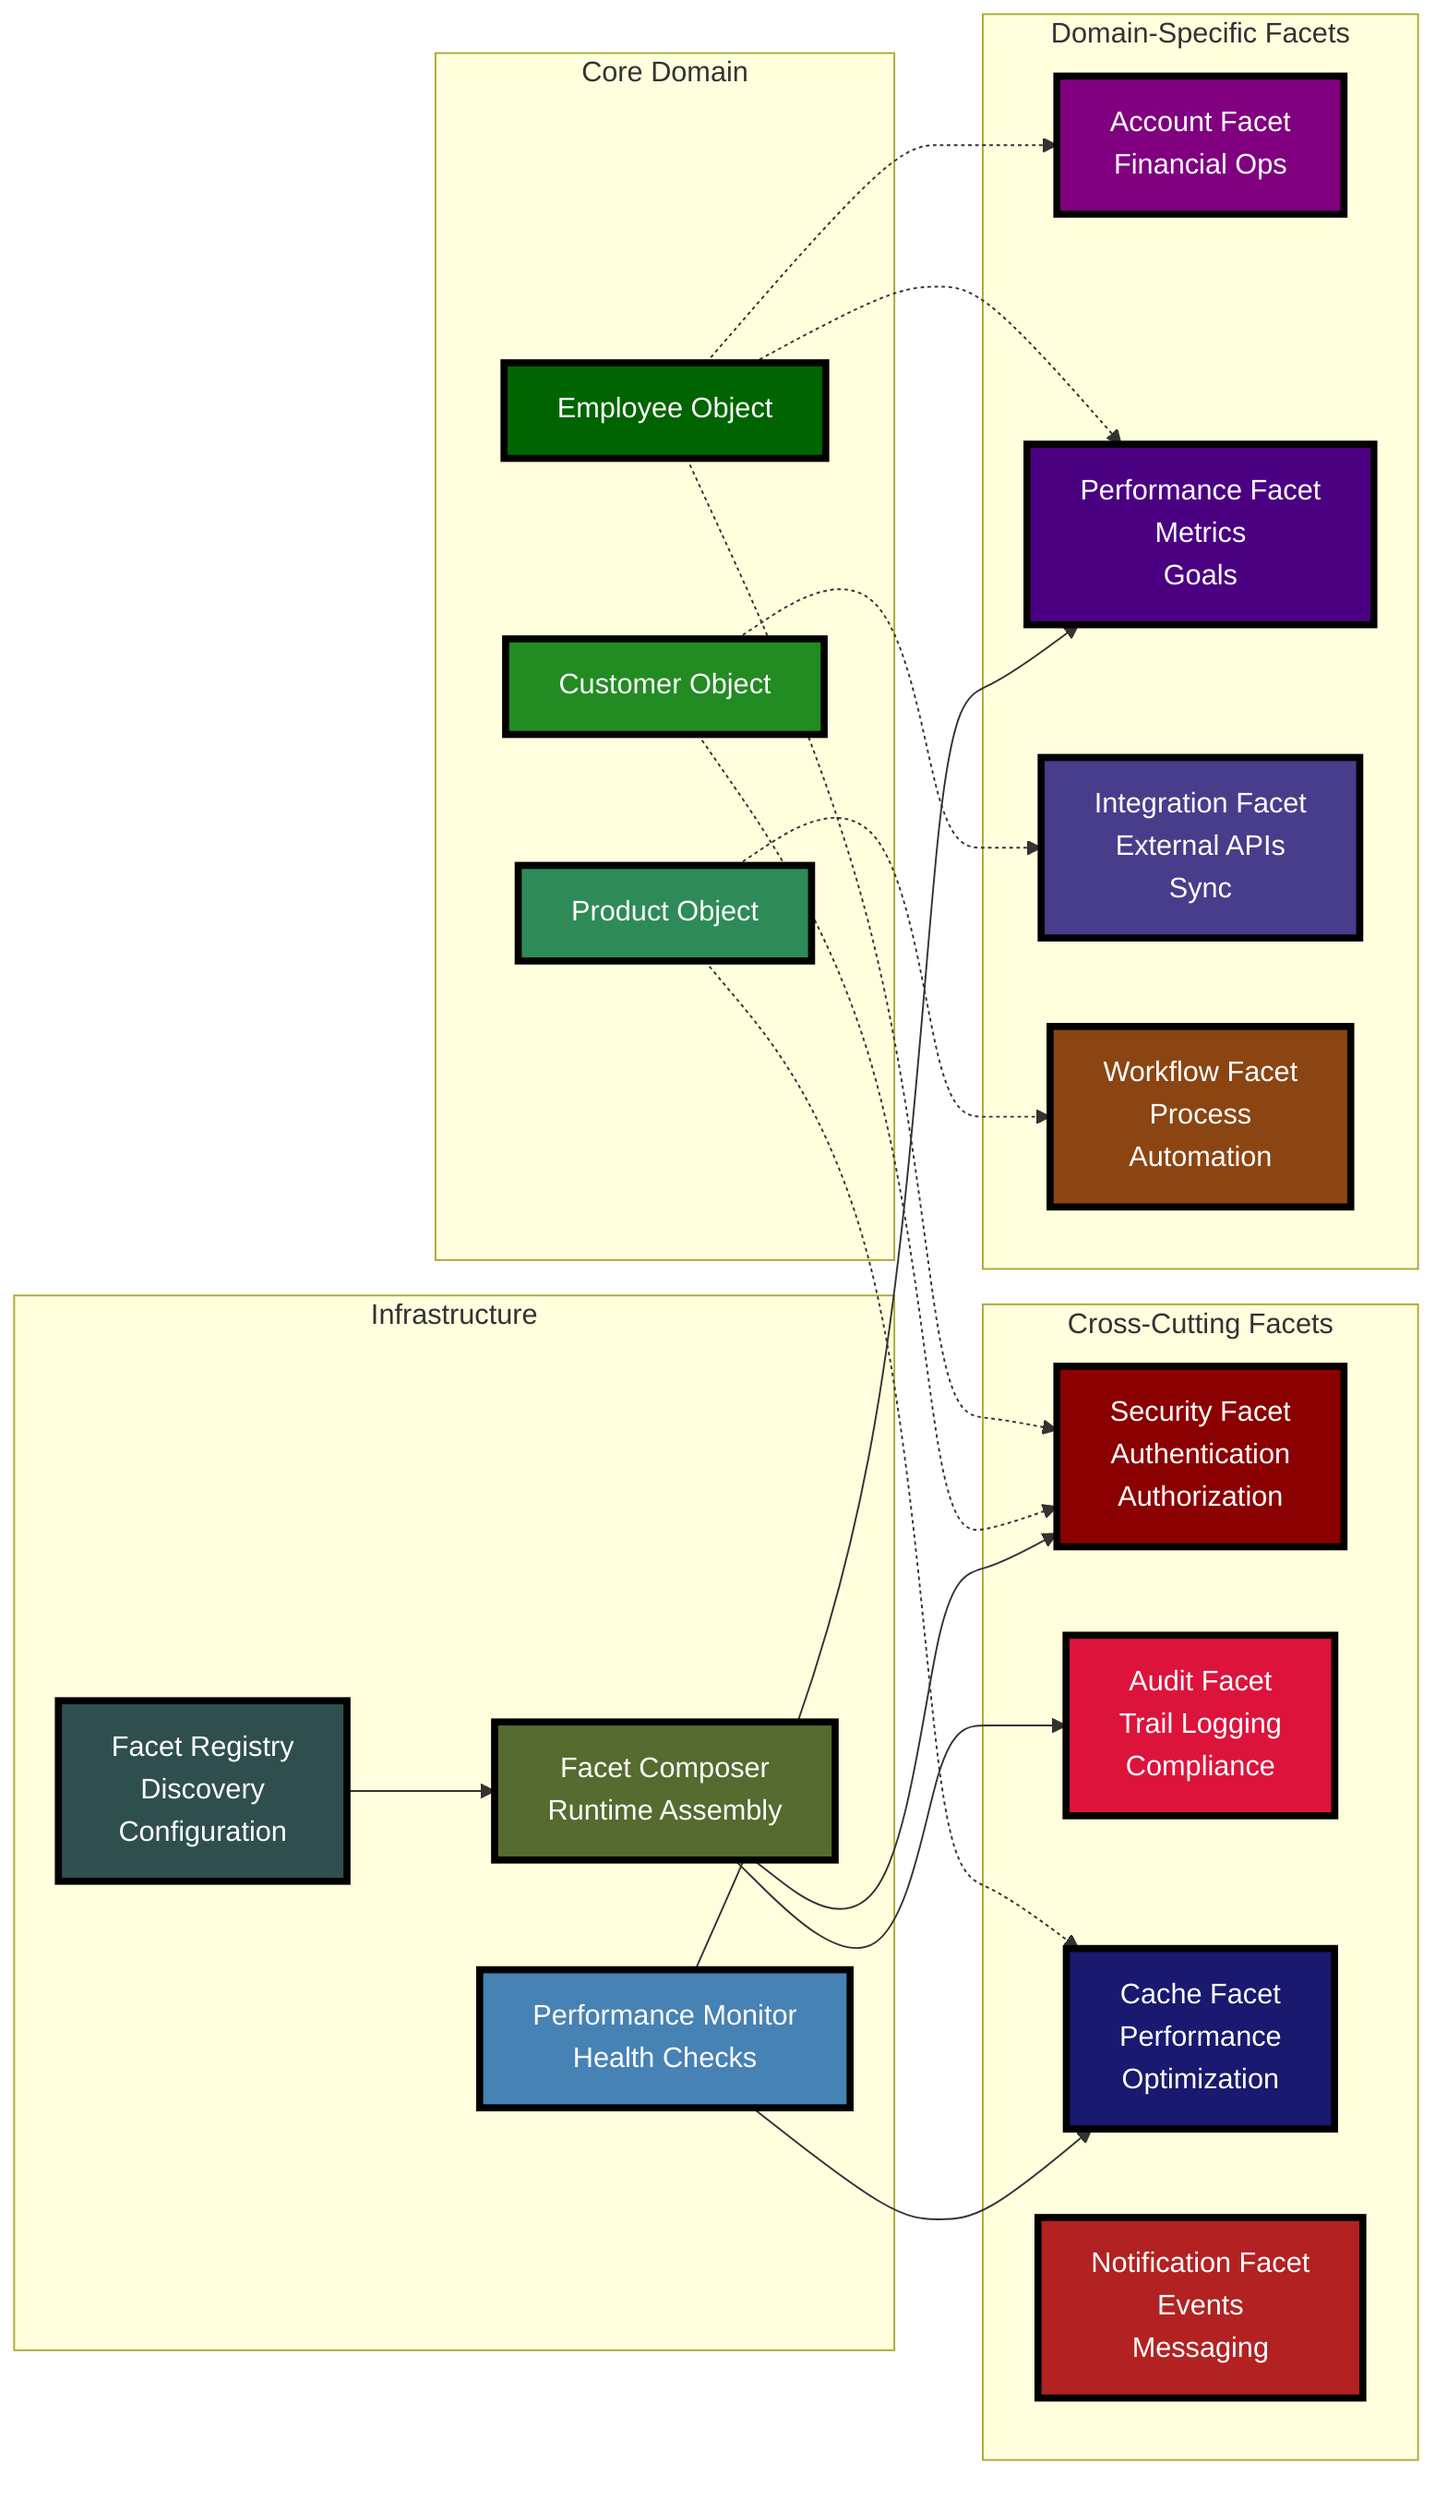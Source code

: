 graph LR
    subgraph "Core Domain"
        Employee[Employee Object]
        Customer[Customer Object]
        Product[Product Object]
    end
    
    subgraph "Cross-Cutting Facets"
        Security[Security Facet<br/>Authentication<br/>Authorization]
        Audit[Audit Facet<br/>Trail Logging<br/>Compliance]
        Cache[Cache Facet<br/>Performance<br/>Optimization]
        Notification[Notification Facet<br/>Events<br/>Messaging]
    end
    
    subgraph "Domain-Specific Facets"
        Account[Account Facet<br/>Financial Ops]
        Performance[Performance Facet<br/>Metrics<br/>Goals]
        Integration[Integration Facet<br/>External APIs<br/>Sync]
        Workflow[Workflow Facet<br/>Process<br/>Automation]
    end
    
    subgraph "Infrastructure"
        Registry[Facet Registry<br/>Discovery<br/>Configuration]
        Composer[Facet Composer<br/>Runtime Assembly]
        Monitor[Performance Monitor<br/>Health Checks]
    end
    
    Employee -.-> Security
    Employee -.-> Account
    Employee -.-> Performance
    Customer -.-> Security
    Customer -.-> Integration
    Product -.-> Cache
    Product -.-> Workflow
    
    Registry --> Composer
    Composer --> Security
    Composer --> Audit
    Monitor --> Cache
    Monitor --> Performance
    
    style Employee fill:#006400,stroke:#000,stroke-width:4px,color:#fff
    style Customer fill:#228b22,stroke:#000,stroke-width:4px,color:#fff
    style Product fill:#2e8b57,stroke:#000,stroke-width:4px,color:#fff
    style Security fill:#8b0000,stroke:#000,stroke-width:4px,color:#fff
    style Audit fill:#dc143c,stroke:#000,stroke-width:4px,color:#fff
    style Cache fill:#191970,stroke:#000,stroke-width:4px,color:#fff
    style Notification fill:#b22222,stroke:#000,stroke-width:4px,color:#fff
    style Account fill:#800080,stroke:#000,stroke-width:4px,color:#fff
    style Performance fill:#4b0082,stroke:#000,stroke-width:4px,color:#fff
    style Integration fill:#483d8b,stroke:#000,stroke-width:4px,color:#fff
    style Workflow fill:#8b4513,stroke:#000,stroke-width:4px,color:#fff
    style Registry fill:#2f4f4f,stroke:#000,stroke-width:4px,color:#fff
    style Composer fill:#556b2f,stroke:#000,stroke-width:4px,color:#fff
    style Monitor fill:#4682b4,stroke:#000,stroke-width:4px,color:#fff